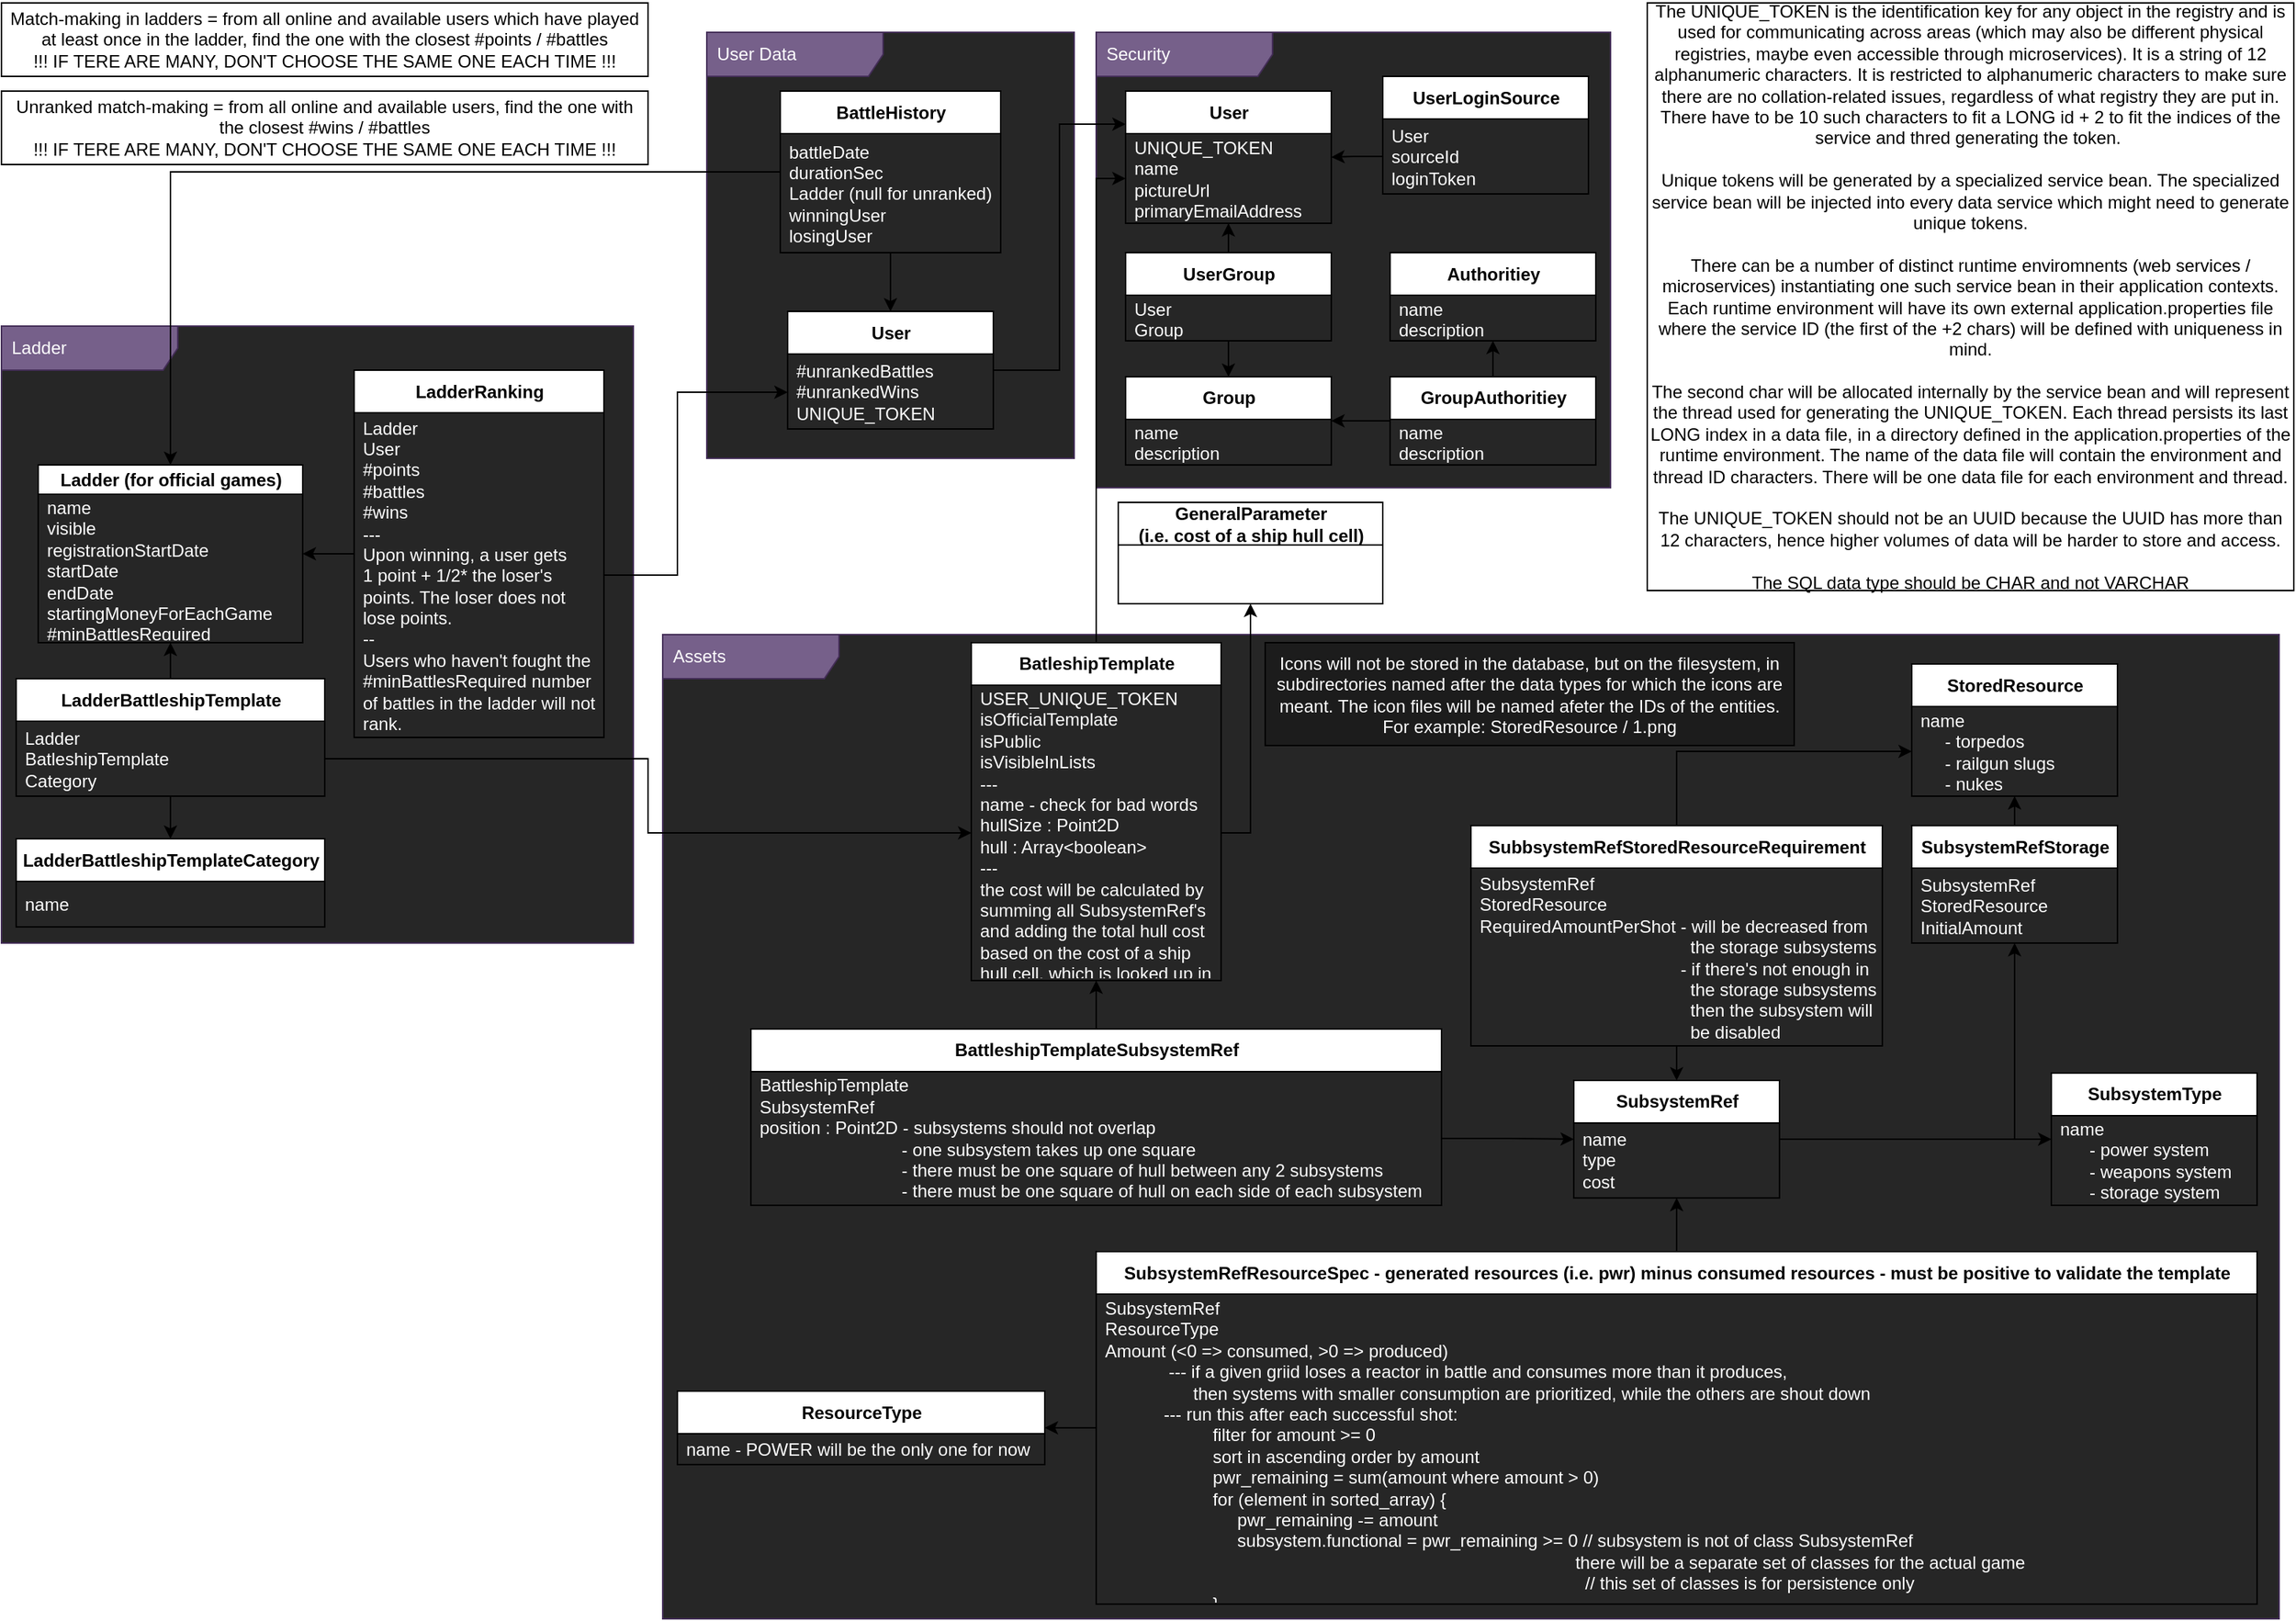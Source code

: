 <mxfile>
    <diagram id="Q96f5WNDCmfQpQFSebxe" name="Page-1">
        <mxGraphModel dx="804" dy="440" grid="1" gridSize="10" guides="1" tooltips="1" connect="1" arrows="1" fold="1" page="1" pageScale="1" pageWidth="850" pageHeight="1100" math="0" shadow="0">
            <root>
                <mxCell id="0"/>
                <mxCell id="1" parent="0"/>
                <mxCell id="100" value="User Data" style="shape=umlFrame;whiteSpace=wrap;html=1;width=120;height=30;boundedLbl=1;verticalAlign=middle;align=left;spacingLeft=5;fillColor=#76608a;strokeColor=#432D57;fontColor=#ffffff;swimlaneFillColor=#262626;" parent="1" vertex="1">
                    <mxGeometry x="480" y="20" width="250" height="290" as="geometry"/>
                </mxCell>
                <mxCell id="95" value="Assets" style="shape=umlFrame;whiteSpace=wrap;html=1;width=120;height=30;boundedLbl=1;verticalAlign=middle;align=left;spacingLeft=5;fillColor=#76608a;strokeColor=#432D57;fontColor=#ffffff;swimlaneFillColor=#262626;" parent="1" vertex="1">
                    <mxGeometry x="450" y="430" width="1100" height="670" as="geometry"/>
                </mxCell>
                <mxCell id="89" value="Security" style="shape=umlFrame;whiteSpace=wrap;html=1;width=120;height=30;boundedLbl=1;verticalAlign=middle;align=left;spacingLeft=5;fillColor=#76608a;strokeColor=#432D57;fontColor=#ffffff;swimlaneFillColor=#262626;" parent="1" vertex="1">
                    <mxGeometry x="745" y="20" width="350" height="310" as="geometry"/>
                </mxCell>
                <mxCell id="90" value="Ladder" style="shape=umlFrame;whiteSpace=wrap;html=1;width=120;height=30;boundedLbl=1;verticalAlign=middle;align=left;spacingLeft=5;fillColor=#76608a;strokeColor=#432D57;fontColor=#ffffff;swimlaneFillColor=#262626;" parent="1" vertex="1">
                    <mxGeometry y="220" width="430" height="420" as="geometry"/>
                </mxCell>
                <mxCell id="105" style="edgeStyle=orthogonalEdgeStyle;rounded=0;orthogonalLoop=1;jettySize=auto;html=1;entryX=0;entryY=0.25;entryDx=0;entryDy=0;" parent="1" source="2" target="101" edge="1">
                    <mxGeometry relative="1" as="geometry"/>
                </mxCell>
                <mxCell id="2" value="User" style="swimlane;fontStyle=1;align=center;verticalAlign=middle;childLayout=stackLayout;horizontal=1;startSize=29;horizontalStack=0;resizeParent=1;resizeParentMax=0;resizeLast=0;collapsible=0;marginBottom=0;html=1;" parent="1" vertex="1">
                    <mxGeometry x="535" y="210" width="140" height="80" as="geometry"/>
                </mxCell>
                <mxCell id="4" value="#unrankedBattles&lt;br&gt;#unrankedWins&lt;br&gt;UNIQUE_TOKEN" style="text;html=1;strokeColor=none;fillColor=none;align=left;verticalAlign=middle;spacingLeft=4;spacingRight=4;overflow=hidden;rotatable=0;points=[[0,0.5],[1,0.5]];portConstraint=eastwest;fontColor=#FFFFFF;" parent="2" vertex="1">
                    <mxGeometry y="29" width="140" height="51" as="geometry"/>
                </mxCell>
                <mxCell id="111" style="edgeStyle=orthogonalEdgeStyle;rounded=0;orthogonalLoop=1;jettySize=auto;html=1;" edge="1" parent="1" source="9" target="102">
                    <mxGeometry relative="1" as="geometry"/>
                </mxCell>
                <mxCell id="9" value="BatleshipTemplate" style="swimlane;fontStyle=1;align=center;verticalAlign=middle;childLayout=stackLayout;horizontal=1;startSize=29;horizontalStack=0;resizeParent=1;resizeParentMax=0;resizeLast=0;collapsible=0;marginBottom=0;html=1;" parent="1" vertex="1">
                    <mxGeometry x="660" y="435.5" width="170" height="230" as="geometry"/>
                </mxCell>
                <mxCell id="10" value="USER_UNIQUE_TOKEN&lt;br&gt;isOfficialTemplate&lt;br&gt;isPublic&lt;br&gt;isVisibleInLists&lt;br&gt;---&lt;br&gt;name - check for bad words&lt;br&gt;hullSize : Point2D&lt;br&gt;hull : Array&amp;lt;boolean&amp;gt;&lt;br&gt;---&lt;br&gt;the cost will be calculated by&lt;br&gt;summing all SubsystemRef's&lt;br&gt;and adding the total hull cost&lt;br&gt;based on the cost of a ship&lt;br&gt;hull cell, which is looked up in&lt;br&gt;the GeneralParameter table" style="text;html=1;strokeColor=none;fillColor=none;align=left;verticalAlign=middle;spacingLeft=4;spacingRight=4;overflow=hidden;rotatable=0;points=[[0,0.5],[1,0.5]];portConstraint=eastwest;fontColor=#FFFFFF;" parent="9" vertex="1">
                    <mxGeometry y="29" width="170" height="201" as="geometry"/>
                </mxCell>
                <mxCell id="27" style="edgeStyle=orthogonalEdgeStyle;rounded=0;orthogonalLoop=1;jettySize=auto;html=1;" parent="1" source="11" target="17" edge="1">
                    <mxGeometry relative="1" as="geometry"/>
                </mxCell>
                <mxCell id="37" style="edgeStyle=orthogonalEdgeStyle;rounded=0;orthogonalLoop=1;jettySize=auto;html=1;" parent="1" source="11" target="35" edge="1">
                    <mxGeometry relative="1" as="geometry"/>
                </mxCell>
                <mxCell id="11" value="SubsystemRef" style="swimlane;fontStyle=1;align=center;verticalAlign=middle;childLayout=stackLayout;horizontal=1;startSize=29;horizontalStack=0;resizeParent=1;resizeParentMax=0;resizeLast=0;collapsible=0;marginBottom=0;html=1;" parent="1" vertex="1">
                    <mxGeometry x="1070" y="733.5" width="140" height="80" as="geometry"/>
                </mxCell>
                <mxCell id="12" value="name&lt;br&gt;type&lt;br&gt;cost" style="text;html=1;strokeColor=none;fillColor=none;align=left;verticalAlign=middle;spacingLeft=4;spacingRight=4;overflow=hidden;rotatable=0;points=[[0,0.5],[1,0.5]];portConstraint=eastwest;fontColor=#FFFFFF;" parent="11" vertex="1">
                    <mxGeometry y="29" width="140" height="51" as="geometry"/>
                </mxCell>
                <mxCell id="17" value="SubsystemType" style="swimlane;fontStyle=1;align=center;verticalAlign=middle;childLayout=stackLayout;horizontal=1;startSize=29;horizontalStack=0;resizeParent=1;resizeParentMax=0;resizeLast=0;collapsible=0;marginBottom=0;html=1;" parent="1" vertex="1">
                    <mxGeometry x="1395" y="728.5" width="140" height="90" as="geometry"/>
                </mxCell>
                <mxCell id="18" value="name&lt;br&gt;&amp;nbsp; &amp;nbsp; &amp;nbsp; - power system&lt;br&gt;&amp;nbsp; &amp;nbsp; &amp;nbsp; - weapons system&lt;br&gt;&amp;nbsp; &amp;nbsp; &amp;nbsp; - storage system" style="text;html=1;strokeColor=none;fillColor=none;align=left;verticalAlign=middle;spacingLeft=4;spacingRight=4;overflow=hidden;rotatable=0;points=[[0,0.5],[1,0.5]];portConstraint=eastwest;fontColor=#FFFFFF;" parent="17" vertex="1">
                    <mxGeometry y="29" width="140" height="61" as="geometry"/>
                </mxCell>
                <mxCell id="29" style="edgeStyle=orthogonalEdgeStyle;rounded=0;orthogonalLoop=1;jettySize=auto;html=1;" parent="1" source="19" target="21" edge="1">
                    <mxGeometry relative="1" as="geometry"/>
                </mxCell>
                <mxCell id="43" style="edgeStyle=orthogonalEdgeStyle;rounded=0;orthogonalLoop=1;jettySize=auto;html=1;" parent="1" source="19" target="11" edge="1">
                    <mxGeometry relative="1" as="geometry"/>
                </mxCell>
                <mxCell id="19" value="SubsystemRefResourceSpec - generated resources (i.e. pwr) minus consumed resources - must be positive to validate the template" style="swimlane;fontStyle=1;align=center;verticalAlign=middle;childLayout=stackLayout;horizontal=1;startSize=29;horizontalStack=0;resizeParent=1;resizeParentMax=0;resizeLast=0;collapsible=0;marginBottom=0;html=1;" parent="1" vertex="1">
                    <mxGeometry x="745" y="850" width="790" height="240" as="geometry"/>
                </mxCell>
                <mxCell id="20" value="SubsystemRef&lt;br&gt;ResourceType&lt;br&gt;Amount (&amp;lt;0 =&amp;gt; consumed, &amp;gt;0 =&amp;gt; produced)&lt;br&gt;&amp;nbsp; &amp;nbsp; &amp;nbsp; &amp;nbsp; &amp;nbsp; &amp;nbsp; &amp;nbsp;--- if a given griid loses a reactor in battle and consumes more than it produces,&lt;br&gt;&amp;nbsp; &amp;nbsp; &amp;nbsp; &amp;nbsp; &amp;nbsp; &amp;nbsp; &amp;nbsp; &amp;nbsp; &amp;nbsp; then systems with smaller consumption are prioritized, while the others are shout down&lt;br&gt;&amp;nbsp; &amp;nbsp; &amp;nbsp; &amp;nbsp; &amp;nbsp; &amp;nbsp; --- run this after each successful shot:&lt;br&gt;&amp;nbsp; &amp;nbsp; &amp;nbsp; &amp;nbsp; &amp;nbsp; &amp;nbsp; &amp;nbsp; &amp;nbsp; &amp;nbsp; &amp;nbsp; &amp;nbsp; filter for amount &amp;gt;= 0&lt;br&gt;&amp;nbsp; &amp;nbsp; &amp;nbsp; &amp;nbsp; &amp;nbsp; &amp;nbsp; &amp;nbsp; &amp;nbsp; &amp;nbsp; &amp;nbsp; &amp;nbsp; sort in ascending order by amount&lt;br&gt;&amp;nbsp; &amp;nbsp; &amp;nbsp; &amp;nbsp; &amp;nbsp; &amp;nbsp; &amp;nbsp; &amp;nbsp; &amp;nbsp; &amp;nbsp; &amp;nbsp; pwr_remaining = sum(amount where amount &amp;gt; 0)&lt;br&gt;&amp;nbsp; &amp;nbsp; &amp;nbsp; &amp;nbsp; &amp;nbsp; &amp;nbsp; &amp;nbsp; &amp;nbsp; &amp;nbsp; &amp;nbsp; &amp;nbsp; for (element in sorted_array) {&lt;br&gt;&amp;nbsp; &amp;nbsp; &amp;nbsp; &amp;nbsp; &amp;nbsp; &amp;nbsp; &amp;nbsp; &amp;nbsp; &amp;nbsp; &amp;nbsp; &amp;nbsp; &amp;nbsp; &amp;nbsp; &amp;nbsp;pwr_remaining -= amount&lt;br&gt;&amp;nbsp; &amp;nbsp; &amp;nbsp; &amp;nbsp; &amp;nbsp; &amp;nbsp; &amp;nbsp; &amp;nbsp; &amp;nbsp; &amp;nbsp; &amp;nbsp; &amp;nbsp; &amp;nbsp; &amp;nbsp;subsystem.functional = pwr_remaining &amp;gt;= 0 // subsystem is not of class SubsystemRef&lt;br&gt;&amp;nbsp; &amp;nbsp; &amp;nbsp; &amp;nbsp; &amp;nbsp; &amp;nbsp; &amp;nbsp; &amp;nbsp; &amp;nbsp; &amp;nbsp; &amp;nbsp; &amp;nbsp; &amp;nbsp; &amp;nbsp; &amp;nbsp; &amp;nbsp; &amp;nbsp; &amp;nbsp; &amp;nbsp; &amp;nbsp; &amp;nbsp; &amp;nbsp; &amp;nbsp; &amp;nbsp; &amp;nbsp; &amp;nbsp; &amp;nbsp; &amp;nbsp; &amp;nbsp; &amp;nbsp; &amp;nbsp; &amp;nbsp; &amp;nbsp; &amp;nbsp; &amp;nbsp; &amp;nbsp; &amp;nbsp; &amp;nbsp; &amp;nbsp; &amp;nbsp; &amp;nbsp; &amp;nbsp; &amp;nbsp; &amp;nbsp; &amp;nbsp; &amp;nbsp; &amp;nbsp; &amp;nbsp;   there will be a separate set of classes for the actual game&lt;br&gt;&amp;nbsp; &amp;nbsp; &amp;nbsp; &amp;nbsp; &amp;nbsp; &amp;nbsp; &amp;nbsp; &amp;nbsp; &amp;nbsp; &amp;nbsp; &amp;nbsp; &amp;nbsp; &amp;nbsp; &amp;nbsp; &amp;nbsp; &amp;nbsp; &amp;nbsp; &amp;nbsp; &amp;nbsp; &amp;nbsp; &amp;nbsp; &amp;nbsp; &amp;nbsp; &amp;nbsp; &amp;nbsp; &amp;nbsp; &amp;nbsp; &amp;nbsp; &amp;nbsp; &amp;nbsp; &amp;nbsp; &amp;nbsp; &amp;nbsp; &amp;nbsp; &amp;nbsp; &amp;nbsp; &amp;nbsp; &amp;nbsp; &amp;nbsp; &amp;nbsp; &amp;nbsp; &amp;nbsp; &amp;nbsp; &amp;nbsp; &amp;nbsp; &amp;nbsp; &amp;nbsp; &amp;nbsp; &amp;nbsp; // this set of classes is for persistence only&lt;br&gt;&amp;nbsp; &amp;nbsp; &amp;nbsp; &amp;nbsp; &amp;nbsp; &amp;nbsp; &amp;nbsp; &amp;nbsp; &amp;nbsp; &amp;nbsp; &amp;nbsp; }" style="text;html=1;strokeColor=none;fillColor=none;align=left;verticalAlign=middle;spacingLeft=4;spacingRight=4;overflow=hidden;rotatable=0;points=[[0,0.5],[1,0.5]];portConstraint=eastwest;fontColor=#FFFFFF;" parent="19" vertex="1">
                    <mxGeometry y="29" width="790" height="211" as="geometry"/>
                </mxCell>
                <mxCell id="21" value="ResourceType" style="swimlane;fontStyle=1;align=center;verticalAlign=middle;childLayout=stackLayout;horizontal=1;startSize=29;horizontalStack=0;resizeParent=1;resizeParentMax=0;resizeLast=0;collapsible=0;marginBottom=0;html=1;" parent="1" vertex="1">
                    <mxGeometry x="460" y="945" width="250" height="50" as="geometry"/>
                </mxCell>
                <mxCell id="22" value="name - POWER will be the only one for now" style="text;html=1;strokeColor=none;fillColor=none;align=left;verticalAlign=middle;spacingLeft=4;spacingRight=4;overflow=hidden;rotatable=0;points=[[0,0.5],[1,0.5]];portConstraint=eastwest;fontColor=#FFFFFF;" parent="21" vertex="1">
                    <mxGeometry y="29" width="250" height="21" as="geometry"/>
                </mxCell>
                <mxCell id="34" style="edgeStyle=orthogonalEdgeStyle;rounded=0;orthogonalLoop=1;jettySize=auto;html=1;" parent="1" source="23" target="9" edge="1">
                    <mxGeometry relative="1" as="geometry"/>
                </mxCell>
                <mxCell id="23" value="BattleshipTemplateSubsystemRef" style="swimlane;fontStyle=1;align=center;verticalAlign=middle;childLayout=stackLayout;horizontal=1;startSize=29;horizontalStack=0;resizeParent=1;resizeParentMax=0;resizeLast=0;collapsible=0;marginBottom=0;html=1;" parent="1" vertex="1">
                    <mxGeometry x="510" y="698.5" width="470" height="120" as="geometry"/>
                </mxCell>
                <mxCell id="24" value="BattleshipTemplate&lt;br&gt;SubsystemRef&lt;br&gt;position : Point2D - subsystems should not overlap&lt;br&gt;&amp;nbsp; &amp;nbsp; &amp;nbsp; &amp;nbsp; &amp;nbsp; &amp;nbsp; &amp;nbsp; &amp;nbsp; &amp;nbsp; &amp;nbsp; &amp;nbsp; &amp;nbsp; &amp;nbsp; &amp;nbsp; &amp;nbsp;- one subsystem takes up one square&lt;br&gt;&amp;nbsp; &amp;nbsp; &amp;nbsp; &amp;nbsp; &amp;nbsp; &amp;nbsp; &amp;nbsp; &amp;nbsp; &amp;nbsp; &amp;nbsp; &amp;nbsp; &amp;nbsp; &amp;nbsp; &amp;nbsp; &amp;nbsp;- there must be one square of hull between any 2 subsystems&lt;br&gt;&amp;nbsp; &amp;nbsp; &amp;nbsp; &amp;nbsp; &amp;nbsp; &amp;nbsp; &amp;nbsp; &amp;nbsp; &amp;nbsp; &amp;nbsp; &amp;nbsp; &amp;nbsp; &amp;nbsp; &amp;nbsp; &amp;nbsp;- there must be one square of hull on each side of each subsystem" style="text;html=1;strokeColor=none;fillColor=none;align=left;verticalAlign=middle;spacingLeft=4;spacingRight=4;overflow=hidden;rotatable=0;points=[[0,0.5],[1,0.5]];portConstraint=eastwest;fontColor=#FFFFFF;" parent="23" vertex="1">
                    <mxGeometry y="29" width="470" height="91" as="geometry"/>
                </mxCell>
                <mxCell id="25" style="edgeStyle=orthogonalEdgeStyle;rounded=0;orthogonalLoop=1;jettySize=auto;html=1;" parent="1" source="24" target="11" edge="1">
                    <mxGeometry relative="1" as="geometry"/>
                </mxCell>
                <mxCell id="40" style="edgeStyle=orthogonalEdgeStyle;rounded=0;orthogonalLoop=1;jettySize=auto;html=1;" parent="1" source="35" target="38" edge="1">
                    <mxGeometry relative="1" as="geometry"/>
                </mxCell>
                <mxCell id="35" value="SubsystemRefStorage" style="swimlane;fontStyle=1;align=center;verticalAlign=middle;childLayout=stackLayout;horizontal=1;startSize=29;horizontalStack=0;resizeParent=1;resizeParentMax=0;resizeLast=0;collapsible=0;marginBottom=0;html=1;" parent="1" vertex="1">
                    <mxGeometry x="1300" y="560" width="140" height="80" as="geometry"/>
                </mxCell>
                <mxCell id="36" value="SubsystemRef&lt;br&gt;StoredResource&lt;br&gt;InitialAmount" style="text;html=1;strokeColor=none;fillColor=none;align=left;verticalAlign=middle;spacingLeft=4;spacingRight=4;overflow=hidden;rotatable=0;points=[[0,0.5],[1,0.5]];portConstraint=eastwest;fontColor=#FFFFFF;" parent="35" vertex="1">
                    <mxGeometry y="29" width="140" height="51" as="geometry"/>
                </mxCell>
                <mxCell id="38" value="StoredResource" style="swimlane;fontStyle=1;align=center;verticalAlign=middle;childLayout=stackLayout;horizontal=1;startSize=29;horizontalStack=0;resizeParent=1;resizeParentMax=0;resizeLast=0;collapsible=0;marginBottom=0;html=1;" parent="1" vertex="1">
                    <mxGeometry x="1300" y="450" width="140" height="90" as="geometry"/>
                </mxCell>
                <mxCell id="39" value="name&lt;br&gt;&amp;nbsp; &amp;nbsp; &amp;nbsp;- torpedos&lt;br&gt;&amp;nbsp; &amp;nbsp; &amp;nbsp;- railgun slugs&lt;br&gt;&amp;nbsp; &amp;nbsp; &amp;nbsp;- nukes" style="text;html=1;strokeColor=none;fillColor=none;align=left;verticalAlign=middle;spacingLeft=4;spacingRight=4;overflow=hidden;rotatable=0;points=[[0,0.5],[1,0.5]];portConstraint=eastwest;fontColor=#FFFFFF;" parent="38" vertex="1">
                    <mxGeometry y="29" width="140" height="61" as="geometry"/>
                </mxCell>
                <mxCell id="48" style="edgeStyle=orthogonalEdgeStyle;rounded=0;orthogonalLoop=1;jettySize=auto;html=1;" parent="1" source="41" target="11" edge="1">
                    <mxGeometry relative="1" as="geometry"/>
                </mxCell>
                <mxCell id="99" style="edgeStyle=orthogonalEdgeStyle;rounded=0;orthogonalLoop=1;jettySize=auto;html=1;" parent="1" source="41" target="39" edge="1">
                    <mxGeometry relative="1" as="geometry"/>
                </mxCell>
                <mxCell id="41" value="SubbsystemRefStoredResourceRequirement" style="swimlane;fontStyle=1;align=center;verticalAlign=middle;childLayout=stackLayout;horizontal=1;startSize=29;horizontalStack=0;resizeParent=1;resizeParentMax=0;resizeLast=0;collapsible=0;marginBottom=0;html=1;" parent="1" vertex="1">
                    <mxGeometry x="1000" y="560" width="280" height="150" as="geometry"/>
                </mxCell>
                <mxCell id="42" value="SubsystemRef&lt;br&gt;StoredResource&lt;br&gt;RequiredAmountPerShot - will be decreased from&lt;br&gt;&amp;nbsp; &amp;nbsp; &amp;nbsp; &amp;nbsp; &amp;nbsp; &amp;nbsp; &amp;nbsp; &amp;nbsp; &amp;nbsp; &amp;nbsp; &amp;nbsp; &amp;nbsp; &amp;nbsp; &amp;nbsp; &amp;nbsp; &amp;nbsp; &amp;nbsp; &amp;nbsp; &amp;nbsp; &amp;nbsp; &amp;nbsp; &amp;nbsp;the storage subsystems&lt;br&gt;&amp;nbsp; &amp;nbsp; &amp;nbsp; &amp;nbsp; &amp;nbsp; &amp;nbsp; &amp;nbsp; &amp;nbsp; &amp;nbsp; &amp;nbsp; &amp;nbsp; &amp;nbsp; &amp;nbsp; &amp;nbsp; &amp;nbsp; &amp;nbsp; &amp;nbsp; &amp;nbsp; &amp;nbsp; &amp;nbsp; &amp;nbsp;- if there's not enough in&lt;br&gt;&amp;nbsp; &amp;nbsp; &amp;nbsp; &amp;nbsp; &amp;nbsp; &amp;nbsp; &amp;nbsp; &amp;nbsp; &amp;nbsp; &amp;nbsp; &amp;nbsp; &amp;nbsp; &amp;nbsp; &amp;nbsp; &amp;nbsp; &amp;nbsp; &amp;nbsp; &amp;nbsp; &amp;nbsp; &amp;nbsp; &amp;nbsp; &amp;nbsp;the storage subsystems,&lt;br&gt;&amp;nbsp; &amp;nbsp; &amp;nbsp; &amp;nbsp; &amp;nbsp; &amp;nbsp; &amp;nbsp; &amp;nbsp; &amp;nbsp; &amp;nbsp; &amp;nbsp; &amp;nbsp; &amp;nbsp; &amp;nbsp; &amp;nbsp; &amp;nbsp; &amp;nbsp; &amp;nbsp; &amp;nbsp; &amp;nbsp; &amp;nbsp; &amp;nbsp;then the subsystem will&lt;br&gt;&amp;nbsp; &amp;nbsp; &amp;nbsp; &amp;nbsp; &amp;nbsp; &amp;nbsp; &amp;nbsp; &amp;nbsp; &amp;nbsp; &amp;nbsp; &amp;nbsp; &amp;nbsp; &amp;nbsp; &amp;nbsp; &amp;nbsp; &amp;nbsp; &amp;nbsp; &amp;nbsp; &amp;nbsp; &amp;nbsp; &amp;nbsp; &amp;nbsp;be disabled" style="text;html=1;strokeColor=none;fillColor=none;align=left;verticalAlign=middle;spacingLeft=4;spacingRight=4;overflow=hidden;rotatable=0;points=[[0,0.5],[1,0.5]];portConstraint=eastwest;fontColor=#FFFFFF;" parent="41" vertex="1">
                    <mxGeometry y="29" width="280" height="121" as="geometry"/>
                </mxCell>
                <mxCell id="49" value="Icons will not be stored in the database, but on the filesystem, in subdirectories named after the data types for which the icons are meant. The icon files will be named afeter the IDs of the entities. For example: StoredResource / 1.png" style="rounded=0;whiteSpace=wrap;html=1;fillColor=#1C1C1C;fontColor=#FFFFFF;" parent="1" vertex="1">
                    <mxGeometry x="860" y="435.5" width="360" height="70" as="geometry"/>
                </mxCell>
                <mxCell id="51" value="GeneralParameter&lt;br&gt;(i.e. cost of a ship hull cell)" style="swimlane;fontStyle=1;align=center;verticalAlign=middle;childLayout=stackLayout;horizontal=1;startSize=29;horizontalStack=0;resizeParent=1;resizeParentMax=0;resizeLast=0;collapsible=0;marginBottom=0;html=1;" parent="1" vertex="1">
                    <mxGeometry x="760" y="340" width="180" height="69" as="geometry"/>
                </mxCell>
                <mxCell id="52" value="name&lt;br&gt;value" style="text;html=1;strokeColor=none;fillColor=none;align=left;verticalAlign=middle;spacingLeft=4;spacingRight=4;overflow=hidden;rotatable=0;points=[[0,0.5],[1,0.5]];portConstraint=eastwest;fontColor=#FFFFFF;" parent="51" vertex="1">
                    <mxGeometry y="29" width="180" height="40" as="geometry"/>
                </mxCell>
                <mxCell id="53" style="edgeStyle=orthogonalEdgeStyle;rounded=0;orthogonalLoop=1;jettySize=auto;html=1;" parent="1" source="10" target="51" edge="1">
                    <mxGeometry relative="1" as="geometry"/>
                </mxCell>
                <mxCell id="54" value="Ladder (for official games)" style="swimlane;fontStyle=1;align=center;verticalAlign=middle;childLayout=stackLayout;horizontal=1;startSize=20;horizontalStack=0;resizeParent=1;resizeParentMax=0;resizeLast=0;collapsible=0;marginBottom=0;html=1;" parent="1" vertex="1">
                    <mxGeometry x="25" y="314.5" width="180" height="121" as="geometry"/>
                </mxCell>
                <mxCell id="55" value="name&lt;br&gt;visible&lt;br&gt;registrationStartDate&lt;br&gt;startDate&lt;br&gt;endDate&lt;br&gt;startingMoneyForEachGame&lt;br&gt;#minBattlesRequired" style="text;html=1;strokeColor=none;fillColor=none;align=left;verticalAlign=middle;spacingLeft=4;spacingRight=4;overflow=hidden;rotatable=0;points=[[0,0.5],[1,0.5]];portConstraint=eastwest;fontColor=#FFFFFF;" parent="54" vertex="1">
                    <mxGeometry y="20" width="180" height="101" as="geometry"/>
                </mxCell>
                <mxCell id="58" style="edgeStyle=orthogonalEdgeStyle;rounded=0;orthogonalLoop=1;jettySize=auto;html=1;" parent="1" source="56" target="54" edge="1">
                    <mxGeometry relative="1" as="geometry"/>
                </mxCell>
                <mxCell id="56" value="LadderRanking" style="swimlane;fontStyle=1;align=center;verticalAlign=middle;childLayout=stackLayout;horizontal=1;startSize=29;horizontalStack=0;resizeParent=1;resizeParentMax=0;resizeLast=0;collapsible=0;marginBottom=0;html=1;" parent="1" vertex="1">
                    <mxGeometry x="240" y="250" width="170" height="250" as="geometry"/>
                </mxCell>
                <mxCell id="57" value="Ladder&lt;br&gt;User&lt;br&gt;#points&lt;br&gt;#battles&lt;br&gt;#wins&lt;br&gt;---&lt;br&gt;Upon winning, a user gets&lt;br&gt;1 point + 1/2* the loser's&lt;br&gt;points. The loser does not&lt;br&gt;lose points.&amp;nbsp;&lt;br&gt;--&lt;br&gt;Users who haven't fought the&lt;br&gt;#minBattlesRequired number&lt;br&gt;of battles in the ladder will not&lt;br&gt;rank." style="text;html=1;strokeColor=none;fillColor=none;align=left;verticalAlign=middle;spacingLeft=4;spacingRight=4;overflow=hidden;rotatable=0;points=[[0,0.5],[1,0.5]];portConstraint=eastwest;fontColor=#FFFFFF;" parent="56" vertex="1">
                    <mxGeometry y="29" width="170" height="221" as="geometry"/>
                </mxCell>
                <mxCell id="60" style="edgeStyle=orthogonalEdgeStyle;rounded=0;orthogonalLoop=1;jettySize=auto;html=1;" parent="1" source="57" target="2" edge="1">
                    <mxGeometry relative="1" as="geometry">
                        <Array as="points">
                            <mxPoint x="460" y="390"/>
                            <mxPoint x="460" y="265"/>
                        </Array>
                    </mxGeometry>
                </mxCell>
                <mxCell id="61" value="LadderBattleshipTemplateCategory" style="swimlane;fontStyle=1;align=center;verticalAlign=middle;childLayout=stackLayout;horizontal=1;startSize=29;horizontalStack=0;resizeParent=1;resizeParentMax=0;resizeLast=0;collapsible=0;marginBottom=0;html=1;" parent="1" vertex="1">
                    <mxGeometry x="10" y="569" width="210" height="60" as="geometry"/>
                </mxCell>
                <mxCell id="62" value="name" style="text;html=1;strokeColor=none;fillColor=none;align=left;verticalAlign=middle;spacingLeft=4;spacingRight=4;overflow=hidden;rotatable=0;points=[[0,0.5],[1,0.5]];portConstraint=eastwest;fontColor=#FFFFFF;" parent="61" vertex="1">
                    <mxGeometry y="29" width="210" height="31" as="geometry"/>
                </mxCell>
                <mxCell id="66" style="edgeStyle=orthogonalEdgeStyle;rounded=0;orthogonalLoop=1;jettySize=auto;html=1;" parent="1" source="63" target="54" edge="1">
                    <mxGeometry relative="1" as="geometry"/>
                </mxCell>
                <mxCell id="67" style="edgeStyle=orthogonalEdgeStyle;rounded=0;orthogonalLoop=1;jettySize=auto;html=1;" parent="1" source="63" target="61" edge="1">
                    <mxGeometry relative="1" as="geometry"/>
                </mxCell>
                <mxCell id="63" value="LadderBattleshipTemplate" style="swimlane;fontStyle=1;align=center;verticalAlign=middle;childLayout=stackLayout;horizontal=1;startSize=29;horizontalStack=0;resizeParent=1;resizeParentMax=0;resizeLast=0;collapsible=0;marginBottom=0;html=1;" parent="1" vertex="1">
                    <mxGeometry x="10" y="460" width="210" height="80" as="geometry"/>
                </mxCell>
                <mxCell id="64" value="Ladder&lt;br&gt;BatleshipTemplate&lt;br&gt;Category" style="text;html=1;strokeColor=none;fillColor=none;align=left;verticalAlign=middle;spacingLeft=4;spacingRight=4;overflow=hidden;rotatable=0;points=[[0,0.5],[1,0.5]];portConstraint=eastwest;fontColor=#FFFFFF;" parent="63" vertex="1">
                    <mxGeometry y="29" width="210" height="51" as="geometry"/>
                </mxCell>
                <mxCell id="65" style="edgeStyle=orthogonalEdgeStyle;rounded=0;orthogonalLoop=1;jettySize=auto;html=1;" parent="1" source="64" target="9" edge="1">
                    <mxGeometry relative="1" as="geometry">
                        <Array as="points">
                            <mxPoint x="440" y="515"/>
                            <mxPoint x="440" y="565"/>
                        </Array>
                    </mxGeometry>
                </mxCell>
                <mxCell id="68" value="Match-making in ladders = from all online and available users which have played at least once in the ladder, find the one with the closest #points / #battles&lt;br&gt;!!! IF TERE ARE MANY, DON'T CHOOSE THE SAME ONE EACH TIME !!!" style="rounded=0;whiteSpace=wrap;html=1;" parent="1" vertex="1">
                    <mxGeometry width="440" height="50" as="geometry"/>
                </mxCell>
                <mxCell id="69" value="Unranked match-making = from all online and available users, find the one with the closest #wins / #battles&lt;br&gt;!!! IF TERE ARE MANY, DON'T CHOOSE THE SAME ONE EACH TIME !!!" style="rounded=0;whiteSpace=wrap;html=1;" parent="1" vertex="1">
                    <mxGeometry y="60" width="440" height="50" as="geometry"/>
                </mxCell>
                <mxCell id="74" style="edgeStyle=orthogonalEdgeStyle;rounded=0;orthogonalLoop=1;jettySize=auto;html=1;" parent="1" source="72" target="2" edge="1">
                    <mxGeometry relative="1" as="geometry"/>
                </mxCell>
                <mxCell id="75" style="edgeStyle=orthogonalEdgeStyle;rounded=0;orthogonalLoop=1;jettySize=auto;html=1;entryX=0.5;entryY=0;entryDx=0;entryDy=0;" parent="1" source="72" target="54" edge="1">
                    <mxGeometry relative="1" as="geometry"/>
                </mxCell>
                <mxCell id="72" value="BattleHistory" style="swimlane;fontStyle=1;align=center;verticalAlign=middle;childLayout=stackLayout;horizontal=1;startSize=29;horizontalStack=0;resizeParent=1;resizeParentMax=0;resizeLast=0;collapsible=0;marginBottom=0;html=1;" parent="1" vertex="1">
                    <mxGeometry x="530" y="60" width="150" height="110" as="geometry"/>
                </mxCell>
                <mxCell id="73" value="battleDate&lt;br&gt;durationSec&lt;br&gt;Ladder (null for unranked)&lt;br&gt;winningUser&lt;br&gt;losingUser" style="text;html=1;strokeColor=none;fillColor=none;align=left;verticalAlign=middle;spacingLeft=4;spacingRight=4;overflow=hidden;rotatable=0;points=[[0,0.5],[1,0.5]];portConstraint=eastwest;fontColor=#FFFFFF;" parent="72" vertex="1">
                    <mxGeometry y="29" width="150" height="81" as="geometry"/>
                </mxCell>
                <mxCell id="76" value="Group" style="swimlane;fontStyle=1;align=center;verticalAlign=middle;childLayout=stackLayout;horizontal=1;startSize=29;horizontalStack=0;resizeParent=1;resizeParentMax=0;resizeLast=0;collapsible=0;marginBottom=0;html=1;" parent="1" vertex="1">
                    <mxGeometry x="765" y="254.5" width="140" height="60" as="geometry"/>
                </mxCell>
                <mxCell id="77" value="name&lt;br&gt;description" style="text;html=1;strokeColor=none;fillColor=none;align=left;verticalAlign=middle;spacingLeft=4;spacingRight=4;overflow=hidden;rotatable=0;points=[[0,0.5],[1,0.5]];portConstraint=eastwest;fontColor=#FFFFFF;" parent="76" vertex="1">
                    <mxGeometry y="29" width="140" height="31" as="geometry"/>
                </mxCell>
                <mxCell id="86" style="edgeStyle=orthogonalEdgeStyle;rounded=0;orthogonalLoop=1;jettySize=auto;html=1;" parent="1" source="78" target="76" edge="1">
                    <mxGeometry relative="1" as="geometry"/>
                </mxCell>
                <mxCell id="108" style="edgeStyle=orthogonalEdgeStyle;rounded=0;orthogonalLoop=1;jettySize=auto;html=1;" parent="1" source="78" target="101" edge="1">
                    <mxGeometry relative="1" as="geometry"/>
                </mxCell>
                <mxCell id="78" value="UserGroup" style="swimlane;fontStyle=1;align=center;verticalAlign=middle;childLayout=stackLayout;horizontal=1;startSize=29;horizontalStack=0;resizeParent=1;resizeParentMax=0;resizeLast=0;collapsible=0;marginBottom=0;html=1;" parent="1" vertex="1">
                    <mxGeometry x="765" y="170" width="140" height="60" as="geometry"/>
                </mxCell>
                <mxCell id="79" value="User&lt;br&gt;Group" style="text;html=1;strokeColor=none;fillColor=none;align=left;verticalAlign=middle;spacingLeft=4;spacingRight=4;overflow=hidden;rotatable=0;points=[[0,0.5],[1,0.5]];portConstraint=eastwest;fontColor=#FFFFFF;" parent="78" vertex="1">
                    <mxGeometry y="29" width="140" height="31" as="geometry"/>
                </mxCell>
                <mxCell id="82" value="Authoritiey" style="swimlane;fontStyle=1;align=center;verticalAlign=middle;childLayout=stackLayout;horizontal=1;startSize=29;horizontalStack=0;resizeParent=1;resizeParentMax=0;resizeLast=0;collapsible=0;marginBottom=0;html=1;" parent="1" vertex="1">
                    <mxGeometry x="945" y="170" width="140" height="60" as="geometry"/>
                </mxCell>
                <mxCell id="83" value="name&lt;br&gt;description" style="text;html=1;strokeColor=none;fillColor=none;align=left;verticalAlign=middle;spacingLeft=4;spacingRight=4;overflow=hidden;rotatable=0;points=[[0,0.5],[1,0.5]];portConstraint=eastwest;fontColor=#FFFFFF;" parent="82" vertex="1">
                    <mxGeometry y="29" width="140" height="31" as="geometry"/>
                </mxCell>
                <mxCell id="88" style="edgeStyle=orthogonalEdgeStyle;rounded=0;orthogonalLoop=1;jettySize=auto;html=1;" parent="1" source="84" target="82" edge="1">
                    <mxGeometry relative="1" as="geometry"/>
                </mxCell>
                <mxCell id="107" style="edgeStyle=orthogonalEdgeStyle;rounded=0;orthogonalLoop=1;jettySize=auto;html=1;" parent="1" source="84" target="76" edge="1">
                    <mxGeometry relative="1" as="geometry"/>
                </mxCell>
                <mxCell id="84" value="GroupAuthoritiey" style="swimlane;fontStyle=1;align=center;verticalAlign=middle;childLayout=stackLayout;horizontal=1;startSize=29;horizontalStack=0;resizeParent=1;resizeParentMax=0;resizeLast=0;collapsible=0;marginBottom=0;html=1;" parent="1" vertex="1">
                    <mxGeometry x="945" y="254.5" width="140" height="60" as="geometry"/>
                </mxCell>
                <mxCell id="85" value="name&lt;br&gt;description" style="text;html=1;strokeColor=none;fillColor=none;align=left;verticalAlign=middle;spacingLeft=4;spacingRight=4;overflow=hidden;rotatable=0;points=[[0,0.5],[1,0.5]];portConstraint=eastwest;fontColor=#FFFFFF;" parent="84" vertex="1">
                    <mxGeometry y="29" width="140" height="31" as="geometry"/>
                </mxCell>
                <mxCell id="91" value="UserLoginSource" style="swimlane;fontStyle=1;align=center;verticalAlign=middle;childLayout=stackLayout;horizontal=1;startSize=29;horizontalStack=0;resizeParent=1;resizeParentMax=0;resizeLast=0;collapsible=0;marginBottom=0;html=1;" parent="1" vertex="1">
                    <mxGeometry x="940" y="50" width="140" height="80" as="geometry"/>
                </mxCell>
                <mxCell id="92" value="User&lt;br&gt;sourceId&lt;br&gt;loginToken" style="text;html=1;strokeColor=none;fillColor=none;align=left;verticalAlign=middle;spacingLeft=4;spacingRight=4;overflow=hidden;rotatable=0;points=[[0,0.5],[1,0.5]];portConstraint=eastwest;fontColor=#FFFFFF;" parent="91" vertex="1">
                    <mxGeometry y="29" width="140" height="51" as="geometry"/>
                </mxCell>
                <mxCell id="101" value="User" style="swimlane;fontStyle=1;align=center;verticalAlign=middle;childLayout=stackLayout;horizontal=1;startSize=29;horizontalStack=0;resizeParent=1;resizeParentMax=0;resizeLast=0;collapsible=0;marginBottom=0;html=1;" parent="1" vertex="1">
                    <mxGeometry x="765" y="60" width="140" height="90" as="geometry"/>
                </mxCell>
                <mxCell id="102" value="UNIQUE_TOKEN&lt;br&gt;name&lt;br&gt;pictureUrl&lt;br&gt;primaryEmailAddress" style="text;html=1;strokeColor=none;fillColor=none;align=left;verticalAlign=middle;spacingLeft=4;spacingRight=4;overflow=hidden;rotatable=0;points=[[0,0.5],[1,0.5]];portConstraint=eastwest;fontColor=#FFFFFF;" parent="101" vertex="1">
                    <mxGeometry y="29" width="140" height="61" as="geometry"/>
                </mxCell>
                <mxCell id="103" style="edgeStyle=orthogonalEdgeStyle;rounded=0;orthogonalLoop=1;jettySize=auto;html=1;" parent="1" source="92" target="101" edge="1">
                    <mxGeometry relative="1" as="geometry"/>
                </mxCell>
                <mxCell id="106" value="The UNIQUE_TOKEN is the identification key for any object in the registry and is used for communicating across areas (which may also be different physical registries, maybe even accessible through microservices). It is&amp;nbsp;a string of 12 alphanumeric characters. It is restricted to alphanumeric characters to make sure there are no collation-related issues, regardless of what registry they are put in. There have to be 10 such characters to fit a LONG id + 2 to fit the indices of the service and thred generating the token.&amp;nbsp;&lt;br&gt;&lt;br&gt;Unique tokens will be generated by a specialized service bean. The specialized service bean will be injected into every data service which might need to generate unique tokens.&lt;br&gt;&lt;br&gt;There can be a number of distinct runtime enviromnents (web services / microservices) instantiating one such service bean in their application contexts. Each runtime environment will have its own external application.properties file where the service ID (the first of the +2 chars) will be defined with uniqueness in mind.&lt;br&gt;&lt;br&gt;The second char will be allocated internally by the service bean and will represent the thread used for generating the UNIQUE_TOKEN. Each thread persists its last LONG index in a data file, in a directory defined in the application.properties of the runtime environment. The name of the data file will contain the environment and thread ID characters. There will be one data file for each environment and thread.&lt;br&gt;&lt;br&gt;The UNIQUE_TOKEN should not be an UUID because the UUID has more than 12 characters, hence higher volumes of data will be harder to store and access.&lt;br&gt;&lt;br&gt;The SQL data type should be CHAR and not VARCHAR" style="rounded=0;whiteSpace=wrap;html=1;" parent="1" vertex="1">
                    <mxGeometry x="1120" width="440" height="400" as="geometry"/>
                </mxCell>
            </root>
        </mxGraphModel>
    </diagram>
</mxfile>